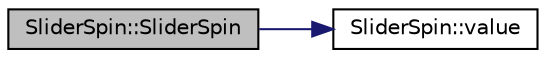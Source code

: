 digraph "SliderSpin::SliderSpin"
{
 // LATEX_PDF_SIZE
  edge [fontname="Helvetica",fontsize="10",labelfontname="Helvetica",labelfontsize="10"];
  node [fontname="Helvetica",fontsize="10",shape=record];
  rankdir="LR";
  Node0 [label="SliderSpin::SliderSpin",height=0.2,width=0.4,color="black", fillcolor="grey75", style="filled", fontcolor="black",tooltip="SliderSpin."];
  Node0 -> Node1 [color="midnightblue",fontsize="10",style="solid",fontname="Helvetica"];
  Node1 [label="SliderSpin::value",height=0.2,width=0.4,color="black", fillcolor="white", style="filled",URL="$class_slider_spin.html#a000f369b595c5ff2033fbf2ab34f1926",tooltip="value"];
}
